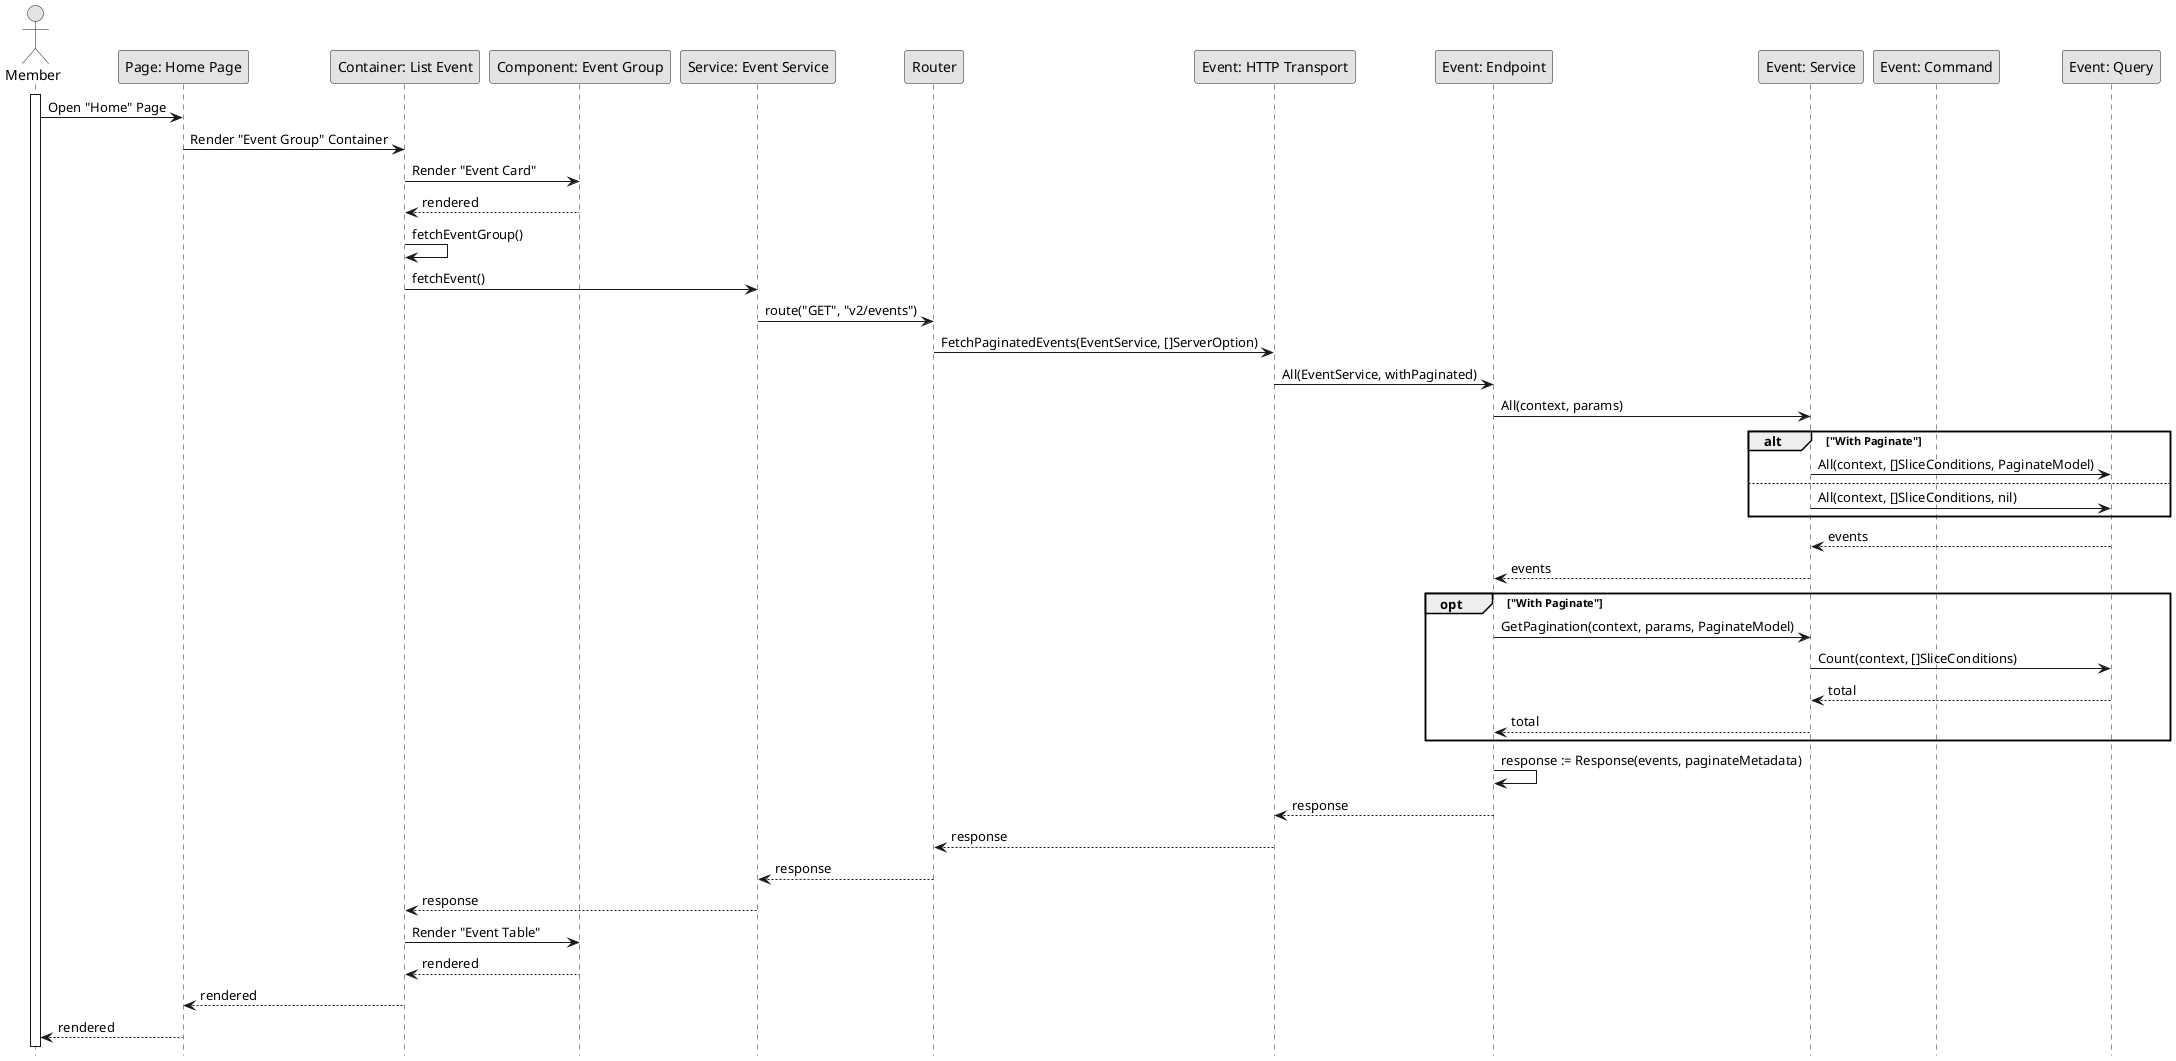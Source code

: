 @startuml GetEvent_Member

skinparam Monochrome true
skinparam Shadowing false
hide footbox

actor Member
participant "Page: Home Page" as HomePage
participant "Container: List Event" as ListEventContainer
participant "Component: Event Group" as EventGroup
participant "Service: Event Service" as FEEventService
participant "Router" as Router
participant "Event: HTTP Transport" as EventHTTPTransport
participant "Event: Endpoint" as EventEndpoint
participant "Event: Service" as EventService
participant "Event: Command" as EventCommand
participant "Event: Query" as EventQuery

activate Member

Member->HomePage: Open "Home" Page
HomePage->ListEventContainer: Render "Event Group" Container
ListEventContainer->EventGroup: Render "Event Card"
EventGroup-->ListEventContainer: rendered
ListEventContainer->ListEventContainer: fetchEventGroup()
ListEventContainer->FEEventService: fetchEvent()
FEEventService->Router: route("GET", "v2/events")
Router->EventHTTPTransport: FetchPaginatedEvents(EventService, []ServerOption)
EventHTTPTransport->EventEndpoint: All(EventService, withPaginated)
EventEndpoint->EventService: All(context, params)

alt "With Paginate"
    EventService->EventQuery: All(context, []SliceConditions, PaginateModel)
else
    EventService->EventQuery: All(context, []SliceConditions, nil)
end
EventQuery-->EventService: events
EventService-->EventEndpoint: events

opt "With Paginate"
    EventEndpoint->EventService: GetPagination(context, params, PaginateModel)
    EventService->EventQuery: Count(context, []SliceConditions)
    EventQuery-->EventService: total
    EventService-->EventEndpoint: total
end

EventEndpoint->EventEndpoint: response := Response(events, paginateMetadata)
EventEndpoint-->EventHTTPTransport: response
EventHTTPTransport-->Router: response
Router-->FEEventService: response
FEEventService-->ListEventContainer: response
ListEventContainer->EventGroup: Render "Event Table"
EventGroup-->ListEventContainer: rendered
ListEventContainer-->HomePage: rendered
HomePage-->Member: rendered

@enduml